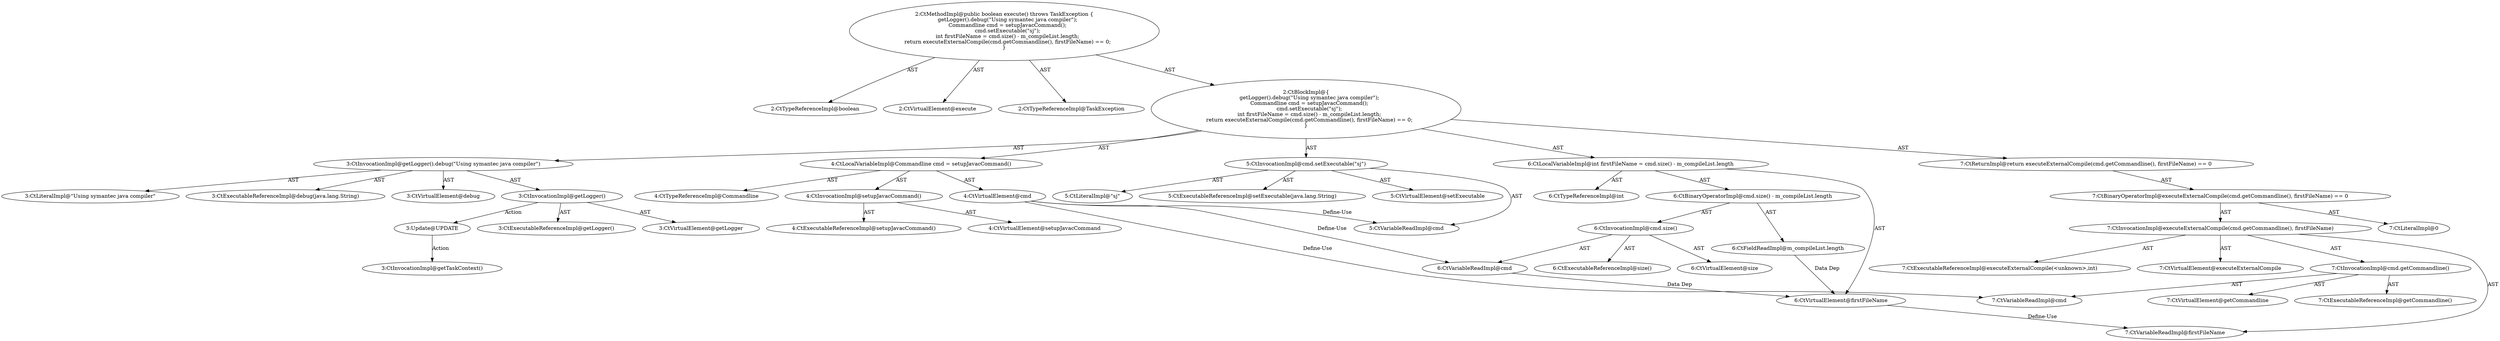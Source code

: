digraph "execute#?" {
0 [label="2:CtTypeReferenceImpl@boolean" shape=ellipse]
1 [label="2:CtVirtualElement@execute" shape=ellipse]
2 [label="2:CtTypeReferenceImpl@TaskException" shape=ellipse]
3 [label="3:CtExecutableReferenceImpl@debug(java.lang.String)" shape=ellipse]
4 [label="3:CtVirtualElement@debug" shape=ellipse]
5 [label="3:CtExecutableReferenceImpl@getLogger()" shape=ellipse]
6 [label="3:CtVirtualElement@getLogger" shape=ellipse]
7 [label="3:CtInvocationImpl@getLogger()" shape=ellipse]
8 [label="3:CtLiteralImpl@\"Using symantec java compiler\"" shape=ellipse]
9 [label="3:CtInvocationImpl@getLogger().debug(\"Using symantec java compiler\")" shape=ellipse]
10 [label="4:CtTypeReferenceImpl@Commandline" shape=ellipse]
11 [label="4:CtExecutableReferenceImpl@setupJavacCommand()" shape=ellipse]
12 [label="4:CtVirtualElement@setupJavacCommand" shape=ellipse]
13 [label="4:CtInvocationImpl@setupJavacCommand()" shape=ellipse]
14 [label="4:CtVirtualElement@cmd" shape=ellipse]
15 [label="4:CtLocalVariableImpl@Commandline cmd = setupJavacCommand()" shape=ellipse]
16 [label="5:CtExecutableReferenceImpl@setExecutable(java.lang.String)" shape=ellipse]
17 [label="5:CtVirtualElement@setExecutable" shape=ellipse]
18 [label="5:CtVariableReadImpl@cmd" shape=ellipse]
19 [label="5:CtLiteralImpl@\"sj\"" shape=ellipse]
20 [label="5:CtInvocationImpl@cmd.setExecutable(\"sj\")" shape=ellipse]
21 [label="6:CtTypeReferenceImpl@int" shape=ellipse]
22 [label="6:CtExecutableReferenceImpl@size()" shape=ellipse]
23 [label="6:CtVirtualElement@size" shape=ellipse]
24 [label="6:CtVariableReadImpl@cmd" shape=ellipse]
25 [label="6:CtInvocationImpl@cmd.size()" shape=ellipse]
26 [label="6:CtFieldReadImpl@m_compileList.length" shape=ellipse]
27 [label="6:CtBinaryOperatorImpl@cmd.size() - m_compileList.length" shape=ellipse]
28 [label="6:CtVirtualElement@firstFileName" shape=ellipse]
29 [label="6:CtLocalVariableImpl@int firstFileName = cmd.size() - m_compileList.length" shape=ellipse]
30 [label="7:CtExecutableReferenceImpl@executeExternalCompile(<unknown>,int)" shape=ellipse]
31 [label="7:CtVirtualElement@executeExternalCompile" shape=ellipse]
32 [label="7:CtExecutableReferenceImpl@getCommandline()" shape=ellipse]
33 [label="7:CtVirtualElement@getCommandline" shape=ellipse]
34 [label="7:CtVariableReadImpl@cmd" shape=ellipse]
35 [label="7:CtInvocationImpl@cmd.getCommandline()" shape=ellipse]
36 [label="7:CtVariableReadImpl@firstFileName" shape=ellipse]
37 [label="7:CtInvocationImpl@executeExternalCompile(cmd.getCommandline(), firstFileName)" shape=ellipse]
38 [label="7:CtLiteralImpl@0" shape=ellipse]
39 [label="7:CtBinaryOperatorImpl@executeExternalCompile(cmd.getCommandline(), firstFileName) == 0" shape=ellipse]
40 [label="7:CtReturnImpl@return executeExternalCompile(cmd.getCommandline(), firstFileName) == 0" shape=ellipse]
41 [label="2:CtBlockImpl@\{
    getLogger().debug(\"Using symantec java compiler\");
    Commandline cmd = setupJavacCommand();
    cmd.setExecutable(\"sj\");
    int firstFileName = cmd.size() - m_compileList.length;
    return executeExternalCompile(cmd.getCommandline(), firstFileName) == 0;
\}" shape=ellipse]
42 [label="2:CtMethodImpl@public boolean execute() throws TaskException \{
    getLogger().debug(\"Using symantec java compiler\");
    Commandline cmd = setupJavacCommand();
    cmd.setExecutable(\"sj\");
    int firstFileName = cmd.size() - m_compileList.length;
    return executeExternalCompile(cmd.getCommandline(), firstFileName) == 0;
\}" shape=ellipse]
43 [label="3:Update@UPDATE" shape=ellipse]
44 [label="3:CtInvocationImpl@getTaskContext()" shape=ellipse]
7 -> 6 [label="AST"];
7 -> 5 [label="AST"];
7 -> 43 [label="Action"];
9 -> 4 [label="AST"];
9 -> 7 [label="AST"];
9 -> 3 [label="AST"];
9 -> 8 [label="AST"];
13 -> 12 [label="AST"];
13 -> 11 [label="AST"];
14 -> 18 [label="Define-Use"];
14 -> 24 [label="Define-Use"];
14 -> 34 [label="Define-Use"];
15 -> 14 [label="AST"];
15 -> 10 [label="AST"];
15 -> 13 [label="AST"];
20 -> 17 [label="AST"];
20 -> 18 [label="AST"];
20 -> 16 [label="AST"];
20 -> 19 [label="AST"];
24 -> 28 [label="Data Dep"];
25 -> 23 [label="AST"];
25 -> 24 [label="AST"];
25 -> 22 [label="AST"];
26 -> 28 [label="Data Dep"];
27 -> 25 [label="AST"];
27 -> 26 [label="AST"];
28 -> 36 [label="Define-Use"];
29 -> 28 [label="AST"];
29 -> 21 [label="AST"];
29 -> 27 [label="AST"];
35 -> 33 [label="AST"];
35 -> 34 [label="AST"];
35 -> 32 [label="AST"];
37 -> 31 [label="AST"];
37 -> 30 [label="AST"];
37 -> 35 [label="AST"];
37 -> 36 [label="AST"];
39 -> 37 [label="AST"];
39 -> 38 [label="AST"];
40 -> 39 [label="AST"];
41 -> 9 [label="AST"];
41 -> 15 [label="AST"];
41 -> 20 [label="AST"];
41 -> 29 [label="AST"];
41 -> 40 [label="AST"];
42 -> 1 [label="AST"];
42 -> 0 [label="AST"];
42 -> 2 [label="AST"];
42 -> 41 [label="AST"];
43 -> 44 [label="Action"];
}